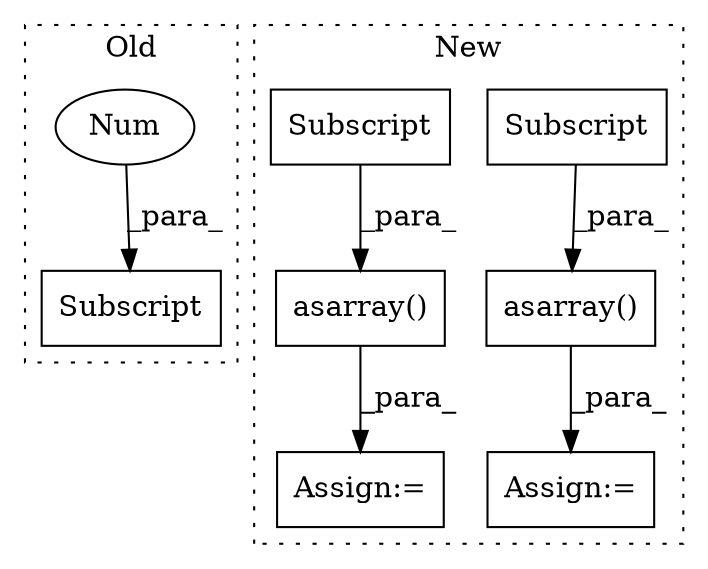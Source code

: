 digraph G {
subgraph cluster0 {
1 [label="Subscript" a="63" s="40180,0" l="4,0" shape="box"];
4 [label="Num" a="76" s="40182" l="1" shape="ellipse"];
label = "Old";
style="dotted";
}
subgraph cluster1 {
2 [label="asarray()" a="75" s="40030,40045" l="11,23" shape="box"];
3 [label="Assign:=" a="68" s="40027" l="3" shape="box"];
5 [label="asarray()" a="75" s="40078,40093" l="11,23" shape="box"];
6 [label="Subscript" a="63" s="40041,0" l="4,0" shape="box"];
7 [label="Assign:=" a="68" s="40075" l="3" shape="box"];
8 [label="Subscript" a="63" s="40089,0" l="4,0" shape="box"];
label = "New";
style="dotted";
}
2 -> 3 [label="_para_"];
4 -> 1 [label="_para_"];
5 -> 7 [label="_para_"];
6 -> 2 [label="_para_"];
8 -> 5 [label="_para_"];
}